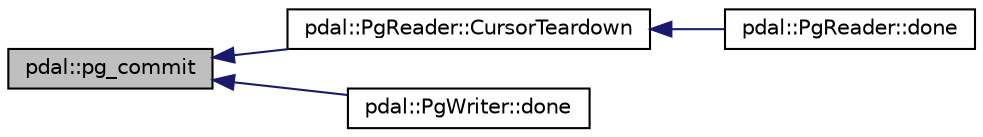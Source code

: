 digraph "pdal::pg_commit"
{
  edge [fontname="Helvetica",fontsize="10",labelfontname="Helvetica",labelfontsize="10"];
  node [fontname="Helvetica",fontsize="10",shape=record];
  rankdir="LR";
  Node1 [label="pdal::pg_commit",height=0.2,width=0.4,color="black", fillcolor="grey75", style="filled", fontcolor="black"];
  Node1 -> Node2 [dir="back",color="midnightblue",fontsize="10",style="solid",fontname="Helvetica"];
  Node2 [label="pdal::PgReader::CursorTeardown",height=0.2,width=0.4,color="black", fillcolor="white", style="filled",URL="$classpdal_1_1PgReader.html#a9e915183f5ceacb46456d6ef11d96216"];
  Node2 -> Node3 [dir="back",color="midnightblue",fontsize="10",style="solid",fontname="Helvetica"];
  Node3 [label="pdal::PgReader::done",height=0.2,width=0.4,color="black", fillcolor="white", style="filled",URL="$classpdal_1_1PgReader.html#ac35533373a500b3d3652f44cea860595"];
  Node1 -> Node4 [dir="back",color="midnightblue",fontsize="10",style="solid",fontname="Helvetica"];
  Node4 [label="pdal::PgWriter::done",height=0.2,width=0.4,color="black", fillcolor="white", style="filled",URL="$classpdal_1_1PgWriter.html#ac96f312d6b89daab3653f3072d0a899d"];
}
